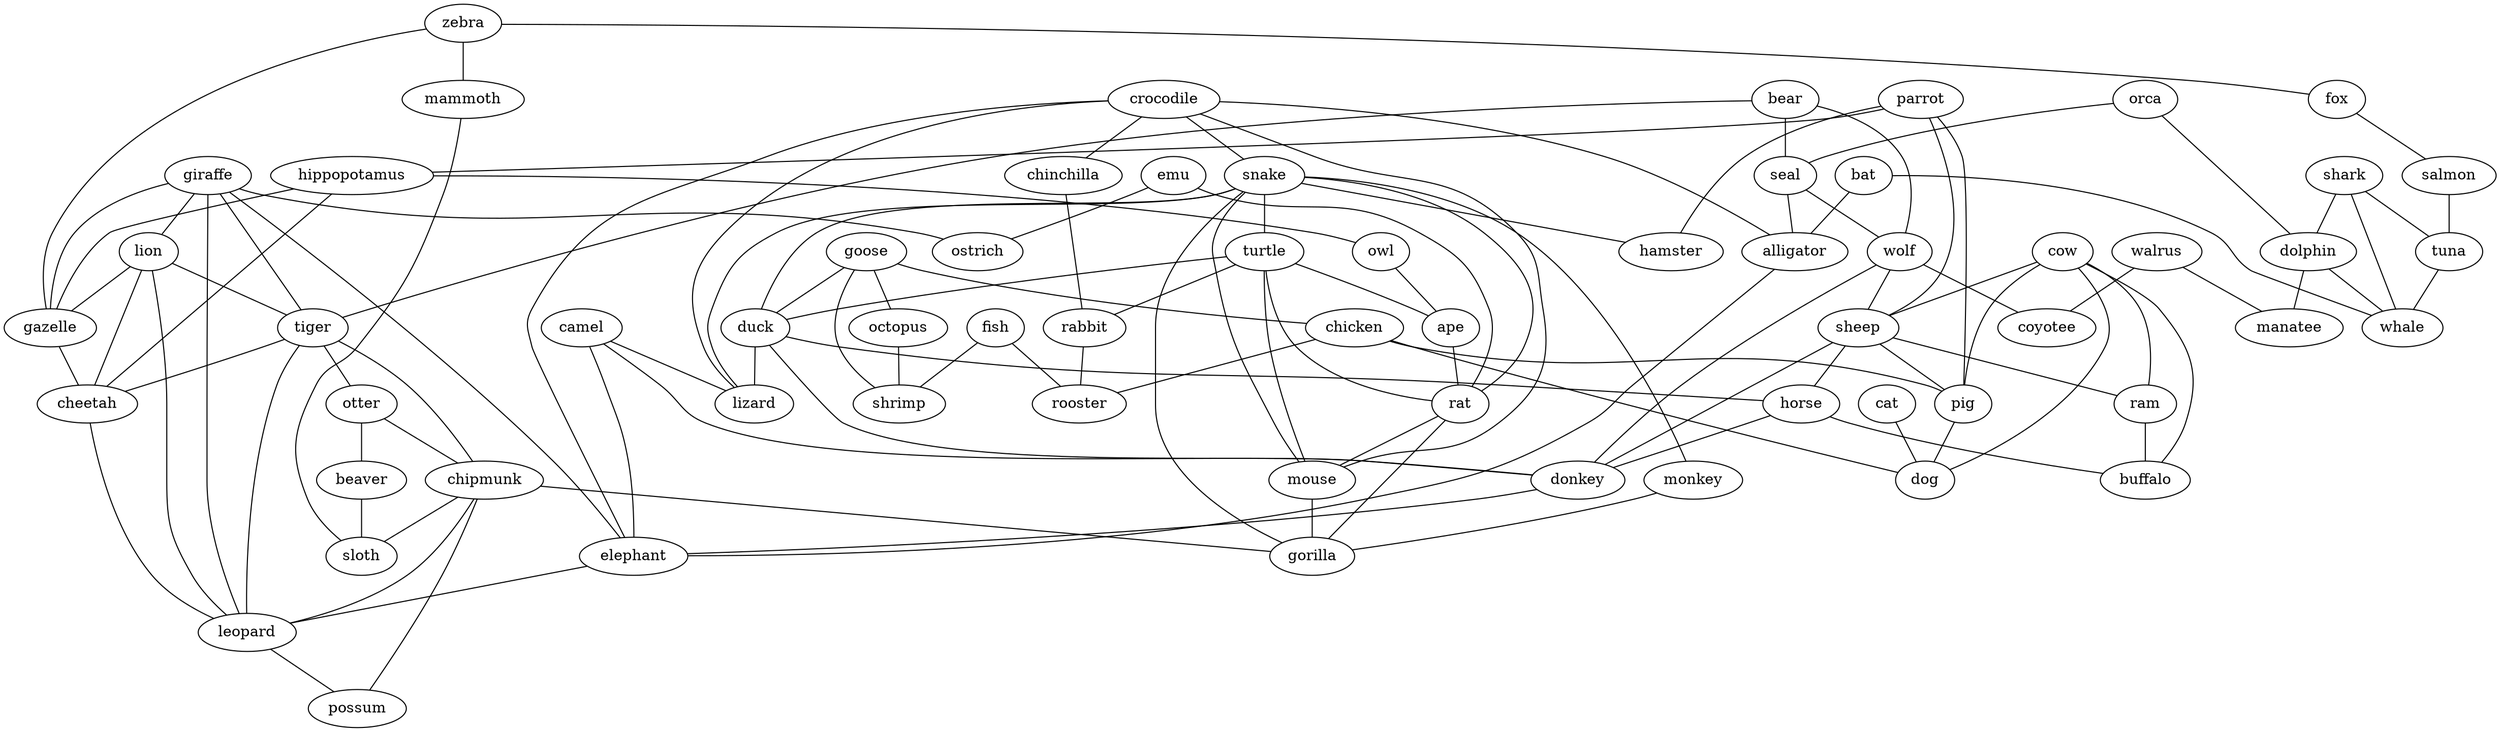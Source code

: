strict graph G {
camel;
crocodile;
bear;
giraffe;
snake;
bat;
parrot;
emu;
walrus;
orca;
turtle;
fish;
goose;
lion;
zebra;
seal;
chicken;
hippopotamus;
fox;
salmon;
cow;
ostrich;
wolf;
hamster;
octopus;
owl;
gazelle;
shark;
duck;
tuna;
ape;
sheep;
horse;
monkey;
alligator;
chinchilla;
ram;
tiger;
rabbit;
rooster;
otter;
cat;
lizard;
donkey;
chipmunk;
dolphin;
pig;
rat;
beaver;
shrimp;
mouse;
elephant;
cheetah;
coyotee;
leopard;
possum;
manatee;
whale;
buffalo;
dog;
gorilla;
mammoth;
sloth;
camel -- lizard  [weight=1];
camel -- donkey  [weight=1];
camel -- elephant  [weight=1];
crocodile -- alligator  [weight=1];
crocodile -- elephant  [weight=1];
crocodile -- lizard  [weight=1];
crocodile -- snake  [weight=1];
crocodile -- mouse  [weight=1];
crocodile -- chinchilla  [weight=1];
bear -- tiger  [weight=1];
bear -- wolf  [weight=1];
bear -- seal  [weight=1];
giraffe -- gazelle  [weight=1];
giraffe -- leopard  [weight=1];
giraffe -- ostrich  [weight=1];
giraffe -- tiger  [weight=1];
giraffe -- lion  [weight=1];
giraffe -- elephant  [weight=1];
snake -- turtle  [weight=1];
snake -- monkey  [weight=1];
snake -- lizard  [weight=1];
snake -- gorilla  [weight=1];
snake -- rat  [weight=1];
snake -- hamster  [weight=1];
snake -- duck  [weight=1];
snake -- mouse  [weight=1];
bat -- alligator  [weight=1];
bat -- whale  [weight=1];
parrot -- sheep  [weight=1];
parrot -- hamster  [weight=1];
parrot -- hippopotamus  [weight=1];
parrot -- pig  [weight=1];
emu -- rat  [weight=1];
emu -- ostrich  [weight=1];
walrus -- manatee  [weight=1];
walrus -- coyotee  [weight=1];
orca -- dolphin  [weight=1];
orca -- seal  [weight=1];
turtle -- rat  [weight=1];
turtle -- rabbit  [weight=1];
turtle -- duck  [weight=1];
turtle -- mouse  [weight=1];
turtle -- ape  [weight=1];
fish -- rooster  [weight=1];
fish -- shrimp  [weight=1];
goose -- shrimp  [weight=1];
goose -- duck  [weight=1];
goose -- chicken  [weight=1];
goose -- octopus  [weight=1];
lion -- gazelle  [weight=1];
lion -- leopard  [weight=1];
lion -- tiger  [weight=1];
lion -- cheetah  [weight=1];
zebra -- fox  [weight=1];
zebra -- mammoth  [weight=1];
zebra -- gazelle  [weight=1];
seal -- alligator  [weight=1];
seal -- wolf  [weight=1];
chicken -- dog  [weight=1];
chicken -- pig  [weight=1];
chicken -- rooster  [weight=1];
hippopotamus -- cheetah  [weight=1];
hippopotamus -- owl  [weight=1];
hippopotamus -- gazelle  [weight=1];
fox -- salmon  [weight=1];
salmon -- tuna  [weight=1];
cow -- sheep  [weight=1];
cow -- ram  [weight=1];
cow -- dog  [weight=1];
cow -- pig  [weight=1];
cow -- buffalo  [weight=1];
wolf -- sheep  [weight=1];
wolf -- donkey  [weight=1];
wolf -- coyotee  [weight=1];
octopus -- shrimp  [weight=1];
owl -- ape  [weight=1];
gazelle -- cheetah  [weight=1];
shark -- whale  [weight=1];
shark -- dolphin  [weight=1];
shark -- tuna  [weight=1];
duck -- donkey  [weight=1];
duck -- horse  [weight=1];
duck -- lizard  [weight=1];
tuna -- whale  [weight=1];
ape -- rat  [weight=1];
sheep -- donkey  [weight=1];
sheep -- ram  [weight=1];
sheep -- horse  [weight=1];
sheep -- pig  [weight=1];
horse -- donkey  [weight=1];
horse -- buffalo  [weight=1];
monkey -- gorilla  [weight=1];
alligator -- elephant  [weight=1];
chinchilla -- rabbit  [weight=1];
ram -- buffalo  [weight=1];
tiger -- chipmunk  [weight=1];
tiger -- leopard  [weight=1];
tiger -- cheetah  [weight=1];
tiger -- otter  [weight=1];
rabbit -- rooster  [weight=1];
otter -- chipmunk  [weight=1];
otter -- beaver  [weight=1];
cat -- dog  [weight=1];
donkey -- elephant  [weight=1];
chipmunk -- sloth  [weight=1];
chipmunk -- possum  [weight=1];
chipmunk -- leopard  [weight=1];
chipmunk -- gorilla  [weight=1];
dolphin -- manatee  [weight=1];
dolphin -- whale  [weight=1];
pig -- dog  [weight=1];
rat -- gorilla  [weight=1];
rat -- mouse  [weight=1];
beaver -- sloth  [weight=1];
mouse -- gorilla  [weight=1];
elephant -- leopard  [weight=1];
cheetah -- leopard  [weight=1];
leopard -- possum  [weight=1];
mammoth -- sloth  [weight=1];
}
